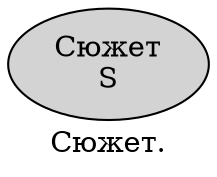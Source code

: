 digraph SENTENCE_1803 {
	graph [label="Сюжет."]
	node [style=filled]
		0 [label="Сюжет
S" color="" fillcolor=lightgray penwidth=1 shape=ellipse]
}